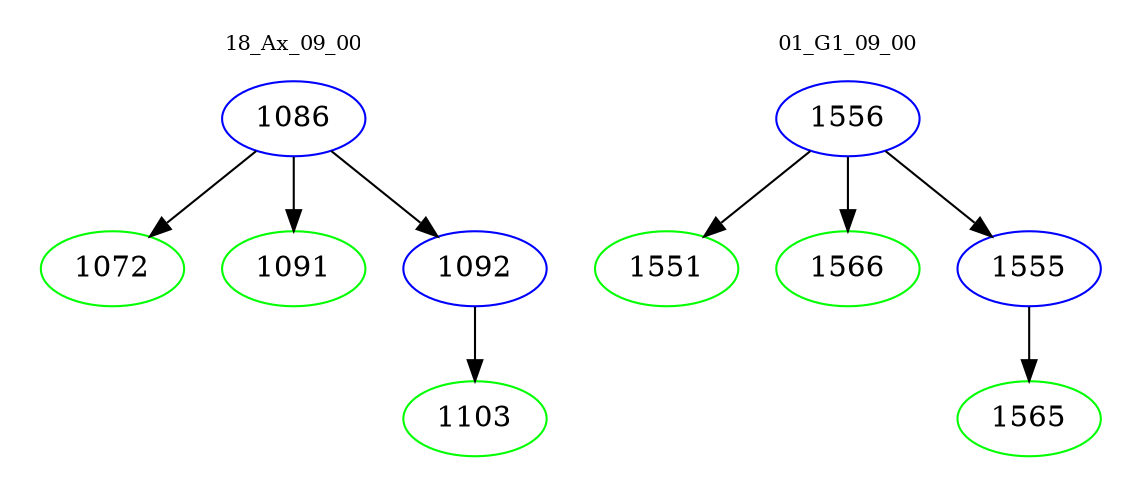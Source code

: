 digraph{
subgraph cluster_0 {
color = white
label = "18_Ax_09_00";
fontsize=10;
T0_1086 [label="1086", color="blue"]
T0_1086 -> T0_1072 [color="black"]
T0_1072 [label="1072", color="green"]
T0_1086 -> T0_1091 [color="black"]
T0_1091 [label="1091", color="green"]
T0_1086 -> T0_1092 [color="black"]
T0_1092 [label="1092", color="blue"]
T0_1092 -> T0_1103 [color="black"]
T0_1103 [label="1103", color="green"]
}
subgraph cluster_1 {
color = white
label = "01_G1_09_00";
fontsize=10;
T1_1556 [label="1556", color="blue"]
T1_1556 -> T1_1551 [color="black"]
T1_1551 [label="1551", color="green"]
T1_1556 -> T1_1566 [color="black"]
T1_1566 [label="1566", color="green"]
T1_1556 -> T1_1555 [color="black"]
T1_1555 [label="1555", color="blue"]
T1_1555 -> T1_1565 [color="black"]
T1_1565 [label="1565", color="green"]
}
}
